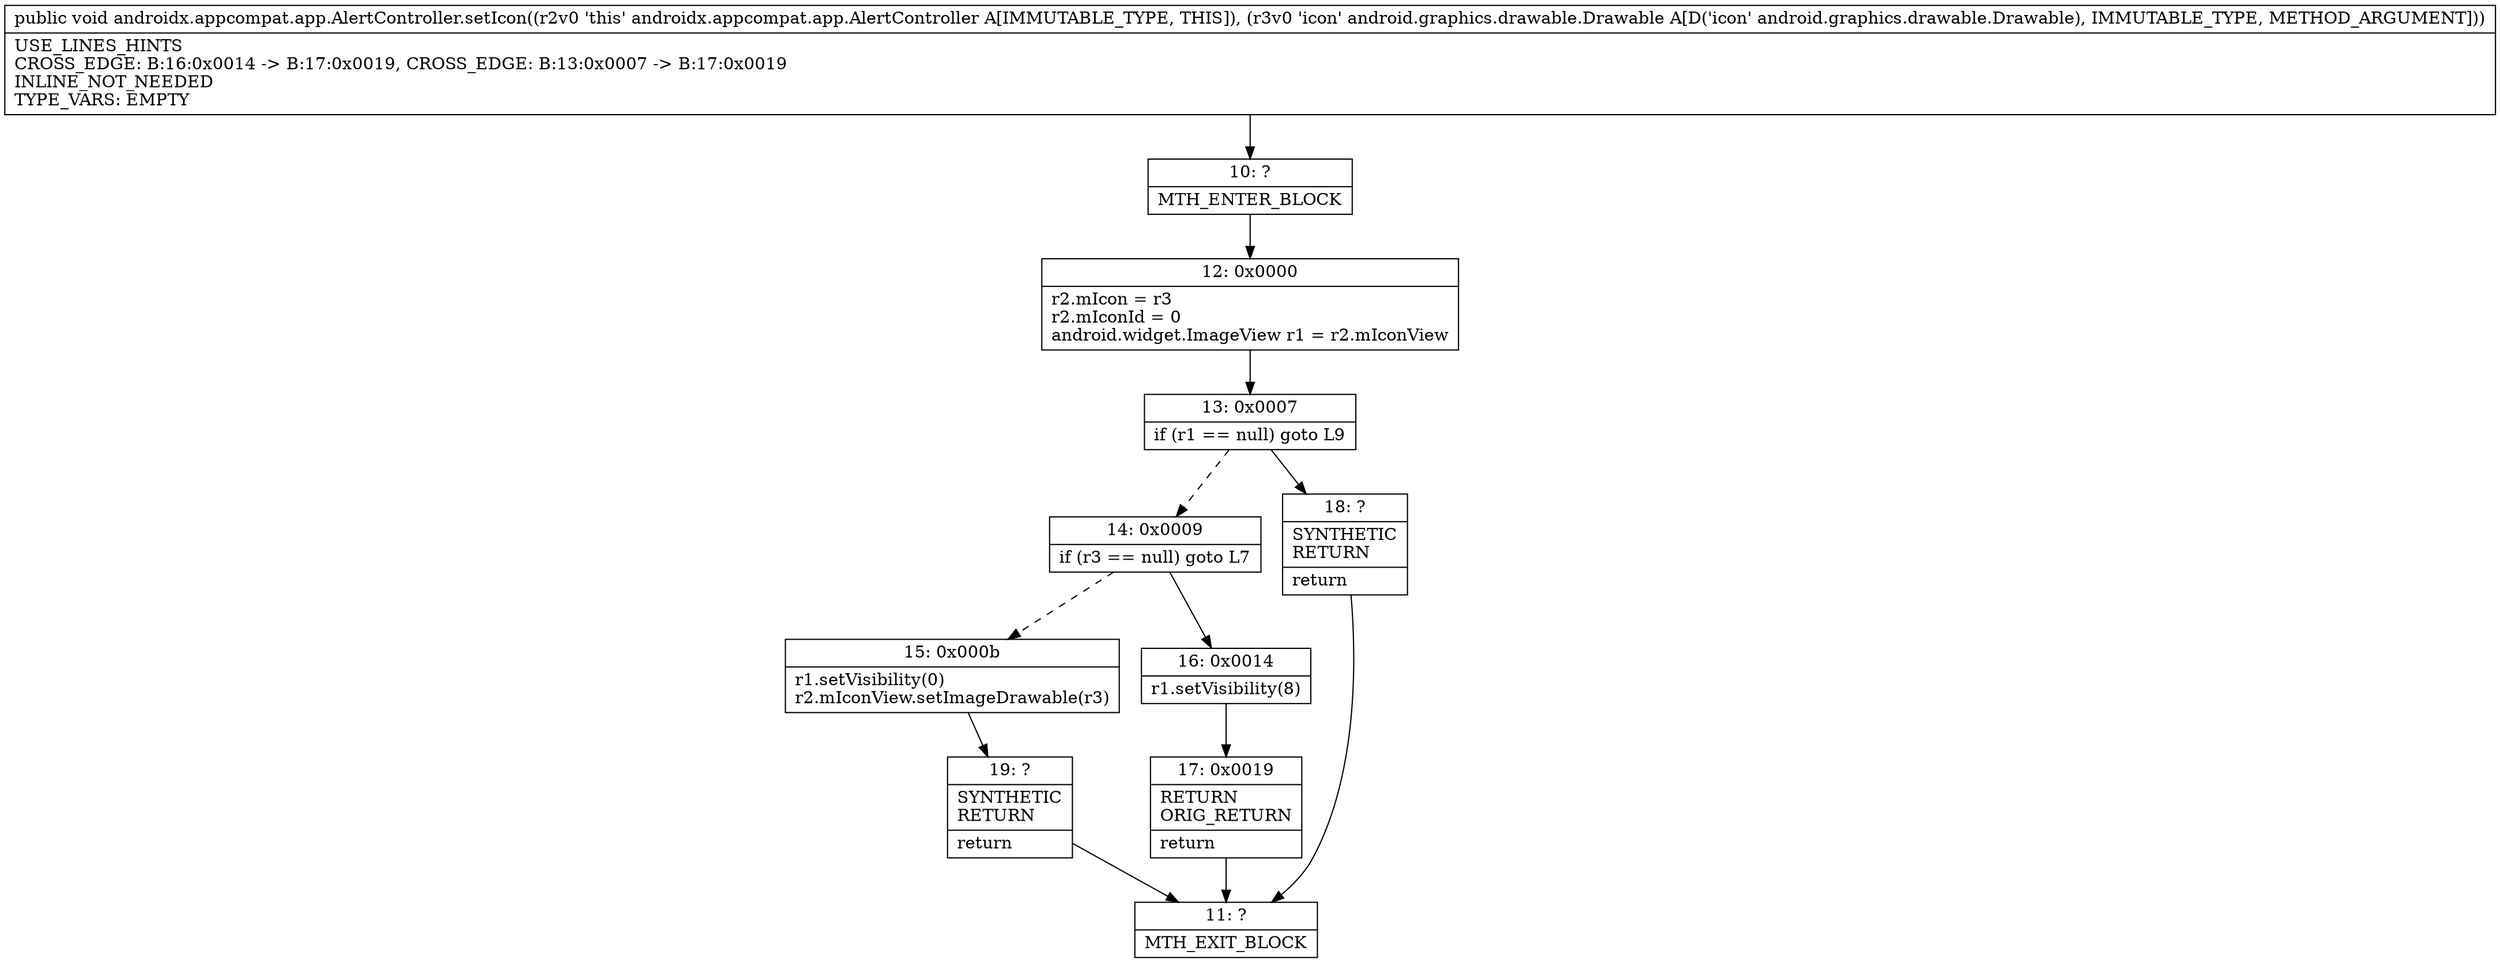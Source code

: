 digraph "CFG forandroidx.appcompat.app.AlertController.setIcon(Landroid\/graphics\/drawable\/Drawable;)V" {
Node_10 [shape=record,label="{10\:\ ?|MTH_ENTER_BLOCK\l}"];
Node_12 [shape=record,label="{12\:\ 0x0000|r2.mIcon = r3\lr2.mIconId = 0\landroid.widget.ImageView r1 = r2.mIconView\l}"];
Node_13 [shape=record,label="{13\:\ 0x0007|if (r1 == null) goto L9\l}"];
Node_14 [shape=record,label="{14\:\ 0x0009|if (r3 == null) goto L7\l}"];
Node_15 [shape=record,label="{15\:\ 0x000b|r1.setVisibility(0)\lr2.mIconView.setImageDrawable(r3)\l}"];
Node_19 [shape=record,label="{19\:\ ?|SYNTHETIC\lRETURN\l|return\l}"];
Node_11 [shape=record,label="{11\:\ ?|MTH_EXIT_BLOCK\l}"];
Node_16 [shape=record,label="{16\:\ 0x0014|r1.setVisibility(8)\l}"];
Node_17 [shape=record,label="{17\:\ 0x0019|RETURN\lORIG_RETURN\l|return\l}"];
Node_18 [shape=record,label="{18\:\ ?|SYNTHETIC\lRETURN\l|return\l}"];
MethodNode[shape=record,label="{public void androidx.appcompat.app.AlertController.setIcon((r2v0 'this' androidx.appcompat.app.AlertController A[IMMUTABLE_TYPE, THIS]), (r3v0 'icon' android.graphics.drawable.Drawable A[D('icon' android.graphics.drawable.Drawable), IMMUTABLE_TYPE, METHOD_ARGUMENT]))  | USE_LINES_HINTS\lCROSS_EDGE: B:16:0x0014 \-\> B:17:0x0019, CROSS_EDGE: B:13:0x0007 \-\> B:17:0x0019\lINLINE_NOT_NEEDED\lTYPE_VARS: EMPTY\l}"];
MethodNode -> Node_10;Node_10 -> Node_12;
Node_12 -> Node_13;
Node_13 -> Node_14[style=dashed];
Node_13 -> Node_18;
Node_14 -> Node_15[style=dashed];
Node_14 -> Node_16;
Node_15 -> Node_19;
Node_19 -> Node_11;
Node_16 -> Node_17;
Node_17 -> Node_11;
Node_18 -> Node_11;
}

